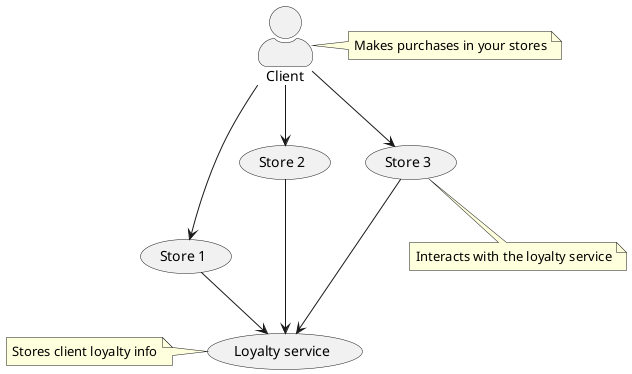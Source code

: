 @startuml
skinparam actorStyle awesome

'(Use the application) as (Use)
'
'User -> (Start)
'User --> (Use)
'
'Admin ---> (Use)
'
'note right of Admin : This is an example.
'
'note "This note is connected\nto several objects." as N2
'(Start) .. N2
'N2 .. (Use)

(Loyalty service) as (Loyalty)
note left of Loyalty: Stores client loyalty info
Client --> (Store 1)
Client --> (Store 2)
Client --> (Store 3)
note right of Client: Makes purchases in your stores

(Store 1) --> (Loyalty)
(Store 2) ---> (Loyalty)
(Store 3) ---> (Loyalty)
note bottom of (Store 3): Interacts with the loyalty service

@enduml